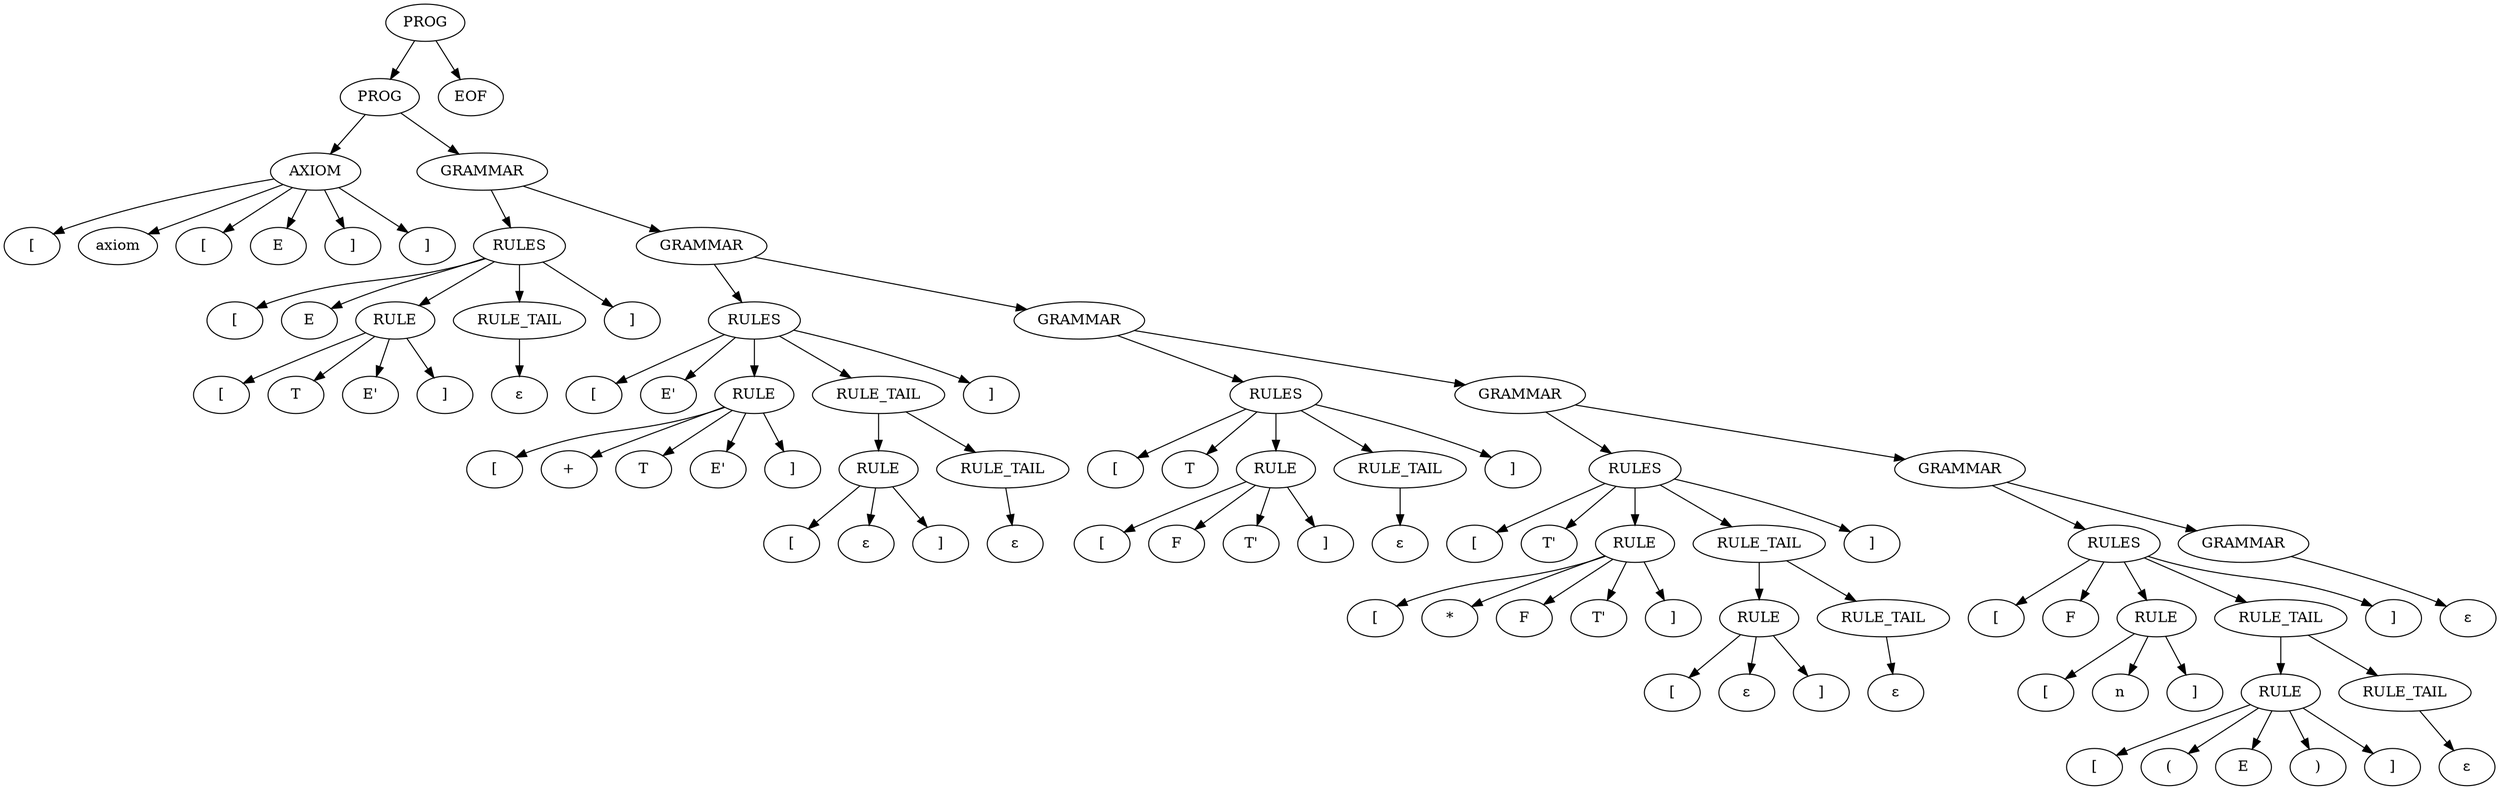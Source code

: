 digraph {
  node [shape=ellipse];
  n0 [label="PROG"];
  n1 [label="PROG"];
  n89 [label="EOF"];
  n2 [label="AXIOM"];
  n9 [label="GRAMMAR"];
  n3 [label="["];
  n4 [label="axiom"];
  n5 [label="["];
  n6 [label="E"];
  n7 [label="]"];
  n8 [label="]"];
  n10 [label="RULES"];
  n21 [label="GRAMMAR"];
  n11 [label="["];
  n12 [label="E"];
  n13 [label="RULE"];
  n18 [label="RULE_TAIL"];
  n20 [label="]"];
  n22 [label="RULES"];
  n39 [label="GRAMMAR"];
  n14 [label="["];
  n15 [label="T"];
  n16 [label="E'"];
  n17 [label="]"];
  n19 [label="ε"];
  n23 [label="["];
  n24 [label="E'"];
  n25 [label="RULE"];
  n31 [label="RULE_TAIL"];
  n38 [label="]"];
  n40 [label="RULES"];
  n51 [label="GRAMMAR"];
  n26 [label="["];
  n27 [label="+"];
  n28 [label="T"];
  n29 [label="E'"];
  n30 [label="]"];
  n32 [label="RULE"];
  n36 [label="RULE_TAIL"];
  n41 [label="["];
  n42 [label="T"];
  n43 [label="RULE"];
  n48 [label="RULE_TAIL"];
  n50 [label="]"];
  n52 [label="RULES"];
  n69 [label="GRAMMAR"];
  n33 [label="["];
  n34 [label="ε"];
  n35 [label="]"];
  n37 [label="ε"];
  n44 [label="["];
  n45 [label="F"];
  n46 [label="T'"];
  n47 [label="]"];
  n49 [label="ε"];
  n53 [label="["];
  n54 [label="T'"];
  n55 [label="RULE"];
  n61 [label="RULE_TAIL"];
  n68 [label="]"];
  n70 [label="RULES"];
  n87 [label="GRAMMAR"];
  n56 [label="["];
  n57 [label="*"];
  n58 [label="F"];
  n59 [label="T'"];
  n60 [label="]"];
  n62 [label="RULE"];
  n66 [label="RULE_TAIL"];
  n71 [label="["];
  n72 [label="F"];
  n73 [label="RULE"];
  n77 [label="RULE_TAIL"];
  n86 [label="]"];
  n88 [label="ε"];
  n63 [label="["];
  n64 [label="ε"];
  n65 [label="]"];
  n67 [label="ε"];
  n74 [label="["];
  n75 [label="n"];
  n76 [label="]"];
  n78 [label="RULE"];
  n84 [label="RULE_TAIL"];
  n79 [label="["];
  n80 [label="("];
  n81 [label="E"];
  n82 [label=")"];
  n83 [label="]"];
  n85 [label="ε"];
  n0 -> n1;
  n0 -> n89;
  n1 -> n2;
  n1 -> n9;
  n2 -> n3;
  n2 -> n4;
  n2 -> n5;
  n2 -> n6;
  n2 -> n7;
  n2 -> n8;
  n9 -> n10;
  n9 -> n21;
  n10 -> n11;
  n10 -> n12;
  n10 -> n13;
  n10 -> n18;
  n10 -> n20;
  n21 -> n22;
  n21 -> n39;
  n13 -> n14;
  n13 -> n15;
  n13 -> n16;
  n13 -> n17;
  n18 -> n19;
  n22 -> n23;
  n22 -> n24;
  n22 -> n25;
  n22 -> n31;
  n22 -> n38;
  n39 -> n40;
  n39 -> n51;
  n25 -> n26;
  n25 -> n27;
  n25 -> n28;
  n25 -> n29;
  n25 -> n30;
  n31 -> n32;
  n31 -> n36;
  n40 -> n41;
  n40 -> n42;
  n40 -> n43;
  n40 -> n48;
  n40 -> n50;
  n51 -> n52;
  n51 -> n69;
  n32 -> n33;
  n32 -> n34;
  n32 -> n35;
  n36 -> n37;
  n43 -> n44;
  n43 -> n45;
  n43 -> n46;
  n43 -> n47;
  n48 -> n49;
  n52 -> n53;
  n52 -> n54;
  n52 -> n55;
  n52 -> n61;
  n52 -> n68;
  n69 -> n70;
  n69 -> n87;
  n55 -> n56;
  n55 -> n57;
  n55 -> n58;
  n55 -> n59;
  n55 -> n60;
  n61 -> n62;
  n61 -> n66;
  n70 -> n71;
  n70 -> n72;
  n70 -> n73;
  n70 -> n77;
  n70 -> n86;
  n87 -> n88;
  n62 -> n63;
  n62 -> n64;
  n62 -> n65;
  n66 -> n67;
  n73 -> n74;
  n73 -> n75;
  n73 -> n76;
  n77 -> n78;
  n77 -> n84;
  n78 -> n79;
  n78 -> n80;
  n78 -> n81;
  n78 -> n82;
  n78 -> n83;
  n84 -> n85;
  { rank=same; n1 -> n89 [style=invis] }
  { rank=same; n2 -> n9 [style=invis] }
  { rank=same; n3 -> n4 -> n5 -> n6 -> n7 -> n8 [style=invis] }
  { rank=same; n10 -> n21 [style=invis] }
  { rank=same; n11 -> n12 -> n13 -> n18 -> n20 [style=invis] }
  { rank=same; n22 -> n39 [style=invis] }
  { rank=same; n14 -> n15 -> n16 -> n17 [style=invis] }
  { rank=same; n23 -> n24 -> n25 -> n31 -> n38 [style=invis] }
  { rank=same; n40 -> n51 [style=invis] }
  { rank=same; n26 -> n27 -> n28 -> n29 -> n30 [style=invis] }
  { rank=same; n32 -> n36 [style=invis] }
  { rank=same; n41 -> n42 -> n43 -> n48 -> n50 [style=invis] }
  { rank=same; n52 -> n69 [style=invis] }
  { rank=same; n33 -> n34 -> n35 [style=invis] }
  { rank=same; n44 -> n45 -> n46 -> n47 [style=invis] }
  { rank=same; n53 -> n54 -> n55 -> n61 -> n68 [style=invis] }
  { rank=same; n70 -> n87 [style=invis] }
  { rank=same; n56 -> n57 -> n58 -> n59 -> n60 [style=invis] }
  { rank=same; n62 -> n66 [style=invis] }
  { rank=same; n71 -> n72 -> n73 -> n77 -> n86 [style=invis] }
  { rank=same; n63 -> n64 -> n65 [style=invis] }
  { rank=same; n74 -> n75 -> n76 [style=invis] }
  { rank=same; n78 -> n84 [style=invis] }
  { rank=same; n79 -> n80 -> n81 -> n82 -> n83 [style=invis] }
}